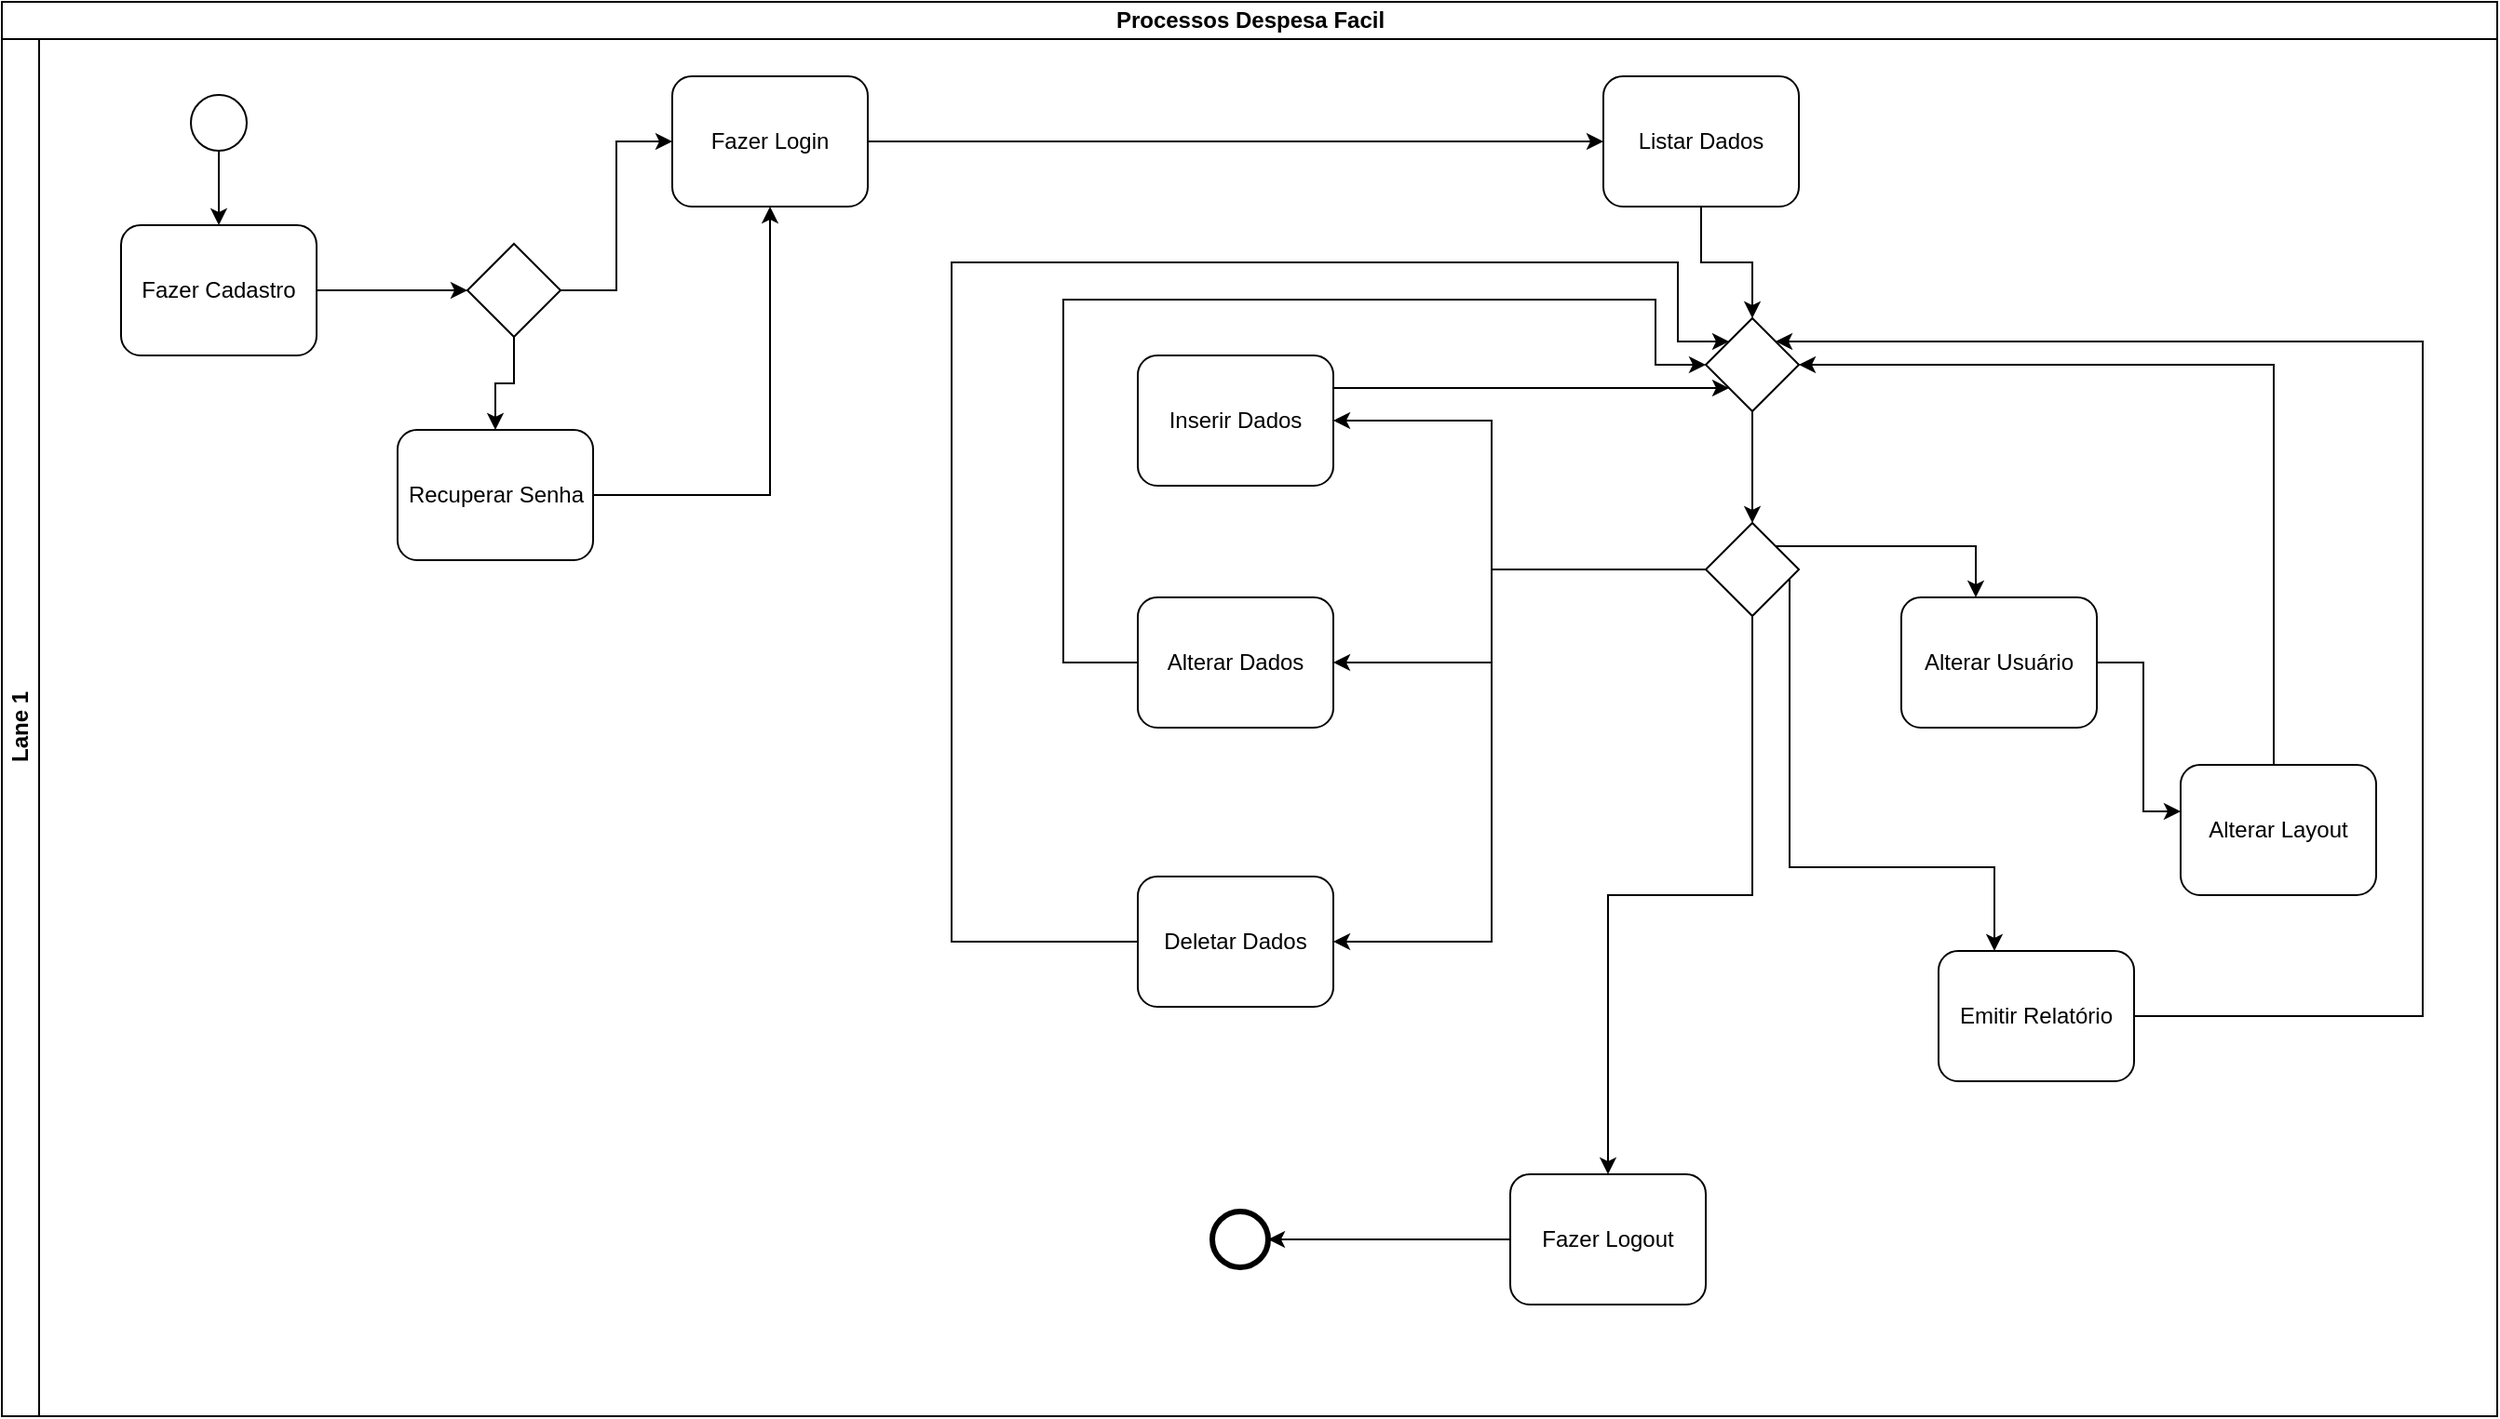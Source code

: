 <mxfile version="13.8.6" type="device"><diagram id="QeKA5LptIuNUa6X3PAm9" name="Page-1"><mxGraphModel dx="1375" dy="864" grid="1" gridSize="10" guides="1" tooltips="1" connect="1" arrows="1" fold="1" page="1" pageScale="1" pageWidth="827" pageHeight="1169" math="0" shadow="0"><root><mxCell id="0"/><mxCell id="1" parent="0"/><mxCell id="jW3MV8he_R2SFV6OMrMD-2" value="Processos Despesa Facil" style="swimlane;html=1;childLayout=stackLayout;resizeParent=1;resizeParentMax=0;horizontal=1;startSize=20;horizontalStack=0;" parent="1" vertex="1"><mxGeometry x="350" y="30" width="1340" height="760" as="geometry"/></mxCell><mxCell id="jW3MV8he_R2SFV6OMrMD-3" value="Lane 1" style="swimlane;html=1;startSize=20;horizontal=0;" parent="jW3MV8he_R2SFV6OMrMD-2" vertex="1"><mxGeometry y="20" width="1340" height="740" as="geometry"/></mxCell><mxCell id="jW3MV8he_R2SFV6OMrMD-18" style="edgeStyle=orthogonalEdgeStyle;rounded=0;orthogonalLoop=1;jettySize=auto;html=1;" parent="jW3MV8he_R2SFV6OMrMD-3" source="jW3MV8he_R2SFV6OMrMD-6" target="jW3MV8he_R2SFV6OMrMD-7" edge="1"><mxGeometry relative="1" as="geometry"/></mxCell><mxCell id="jW3MV8he_R2SFV6OMrMD-6" value="" style="shape=mxgraph.bpmn.shape;html=1;verticalLabelPosition=bottom;labelBackgroundColor=#ffffff;verticalAlign=top;align=center;perimeter=ellipsePerimeter;outlineConnect=0;outline=standard;symbol=general;" parent="jW3MV8he_R2SFV6OMrMD-3" vertex="1"><mxGeometry x="101.5" y="30" width="30" height="30" as="geometry"/></mxCell><mxCell id="jW3MV8he_R2SFV6OMrMD-19" style="edgeStyle=orthogonalEdgeStyle;rounded=0;orthogonalLoop=1;jettySize=auto;html=1;entryX=0;entryY=0.5;entryDx=0;entryDy=0;" parent="jW3MV8he_R2SFV6OMrMD-3" source="jW3MV8he_R2SFV6OMrMD-7" target="jW3MV8he_R2SFV6OMrMD-16" edge="1"><mxGeometry relative="1" as="geometry"/></mxCell><mxCell id="jW3MV8he_R2SFV6OMrMD-7" value="Fazer Cadastro" style="shape=ext;rounded=1;html=1;whiteSpace=wrap;" parent="jW3MV8he_R2SFV6OMrMD-3" vertex="1"><mxGeometry x="64" y="100" width="105" height="70" as="geometry"/></mxCell><mxCell id="jW3MV8he_R2SFV6OMrMD-25" style="edgeStyle=orthogonalEdgeStyle;rounded=0;orthogonalLoop=1;jettySize=auto;html=1;" parent="jW3MV8he_R2SFV6OMrMD-3" source="jW3MV8he_R2SFV6OMrMD-8" target="jW3MV8he_R2SFV6OMrMD-9" edge="1"><mxGeometry relative="1" as="geometry"><Array as="points"/></mxGeometry></mxCell><mxCell id="jW3MV8he_R2SFV6OMrMD-8" value="Fazer Login" style="shape=ext;rounded=1;html=1;whiteSpace=wrap;" parent="jW3MV8he_R2SFV6OMrMD-3" vertex="1"><mxGeometry x="360" y="20" width="105" height="70" as="geometry"/></mxCell><mxCell id="_Im8GOCfbBxofRd1Fh_X-6" style="edgeStyle=orthogonalEdgeStyle;rounded=0;orthogonalLoop=1;jettySize=auto;html=1;" edge="1" parent="jW3MV8he_R2SFV6OMrMD-3" source="jW3MV8he_R2SFV6OMrMD-9" target="_Im8GOCfbBxofRd1Fh_X-3"><mxGeometry relative="1" as="geometry"/></mxCell><mxCell id="jW3MV8he_R2SFV6OMrMD-9" value="Listar Dados" style="shape=ext;rounded=1;html=1;whiteSpace=wrap;" parent="jW3MV8he_R2SFV6OMrMD-3" vertex="1"><mxGeometry x="860" y="20" width="105" height="70" as="geometry"/></mxCell><mxCell id="jW3MV8he_R2SFV6OMrMD-21" style="edgeStyle=orthogonalEdgeStyle;rounded=0;orthogonalLoop=1;jettySize=auto;html=1;entryX=0.5;entryY=0;entryDx=0;entryDy=0;" parent="jW3MV8he_R2SFV6OMrMD-3" source="jW3MV8he_R2SFV6OMrMD-16" target="jW3MV8he_R2SFV6OMrMD-17" edge="1"><mxGeometry relative="1" as="geometry"/></mxCell><mxCell id="jW3MV8he_R2SFV6OMrMD-23" style="edgeStyle=orthogonalEdgeStyle;rounded=0;orthogonalLoop=1;jettySize=auto;html=1;entryX=0;entryY=0.5;entryDx=0;entryDy=0;" parent="jW3MV8he_R2SFV6OMrMD-3" source="jW3MV8he_R2SFV6OMrMD-16" target="jW3MV8he_R2SFV6OMrMD-8" edge="1"><mxGeometry relative="1" as="geometry"/></mxCell><mxCell id="jW3MV8he_R2SFV6OMrMD-16" value="" style="rhombus;whiteSpace=wrap;html=1;" parent="jW3MV8he_R2SFV6OMrMD-3" vertex="1"><mxGeometry x="250" y="110" width="50" height="50" as="geometry"/></mxCell><mxCell id="jW3MV8he_R2SFV6OMrMD-24" style="edgeStyle=orthogonalEdgeStyle;rounded=0;orthogonalLoop=1;jettySize=auto;html=1;entryX=0.5;entryY=1;entryDx=0;entryDy=0;" parent="jW3MV8he_R2SFV6OMrMD-3" source="jW3MV8he_R2SFV6OMrMD-17" target="jW3MV8he_R2SFV6OMrMD-8" edge="1"><mxGeometry relative="1" as="geometry"/></mxCell><mxCell id="jW3MV8he_R2SFV6OMrMD-17" value="Recuperar Senha" style="shape=ext;rounded=1;html=1;whiteSpace=wrap;" parent="jW3MV8he_R2SFV6OMrMD-3" vertex="1"><mxGeometry x="212.5" y="210" width="105" height="70" as="geometry"/></mxCell><mxCell id="jW3MV8he_R2SFV6OMrMD-31" style="edgeStyle=orthogonalEdgeStyle;rounded=0;orthogonalLoop=1;jettySize=auto;html=1;exitX=1;exitY=0;exitDx=0;exitDy=0;" parent="jW3MV8he_R2SFV6OMrMD-3" source="jW3MV8he_R2SFV6OMrMD-10" target="jW3MV8he_R2SFV6OMrMD-14" edge="1"><mxGeometry relative="1" as="geometry"><Array as="points"><mxPoint x="1060" y="273"/></Array></mxGeometry></mxCell><mxCell id="jW3MV8he_R2SFV6OMrMD-34" style="edgeStyle=orthogonalEdgeStyle;rounded=0;orthogonalLoop=1;jettySize=auto;html=1;" parent="jW3MV8he_R2SFV6OMrMD-3" source="jW3MV8he_R2SFV6OMrMD-10" target="jW3MV8he_R2SFV6OMrMD-33" edge="1"><mxGeometry relative="1" as="geometry"><Array as="points"><mxPoint x="960" y="445"/><mxPoint x="1070" y="445"/></Array></mxGeometry></mxCell><mxCell id="_Im8GOCfbBxofRd1Fh_X-5" style="edgeStyle=orthogonalEdgeStyle;rounded=0;orthogonalLoop=1;jettySize=auto;html=1;" edge="1" parent="jW3MV8he_R2SFV6OMrMD-3" source="jW3MV8he_R2SFV6OMrMD-10" target="jW3MV8he_R2SFV6OMrMD-35"><mxGeometry relative="1" as="geometry"/></mxCell><mxCell id="jW3MV8he_R2SFV6OMrMD-10" value="" style="rhombus;whiteSpace=wrap;html=1;" parent="jW3MV8he_R2SFV6OMrMD-3" vertex="1"><mxGeometry x="915" y="260" width="50" height="50" as="geometry"/></mxCell><mxCell id="jW3MV8he_R2SFV6OMrMD-32" style="edgeStyle=orthogonalEdgeStyle;rounded=0;orthogonalLoop=1;jettySize=auto;html=1;" parent="jW3MV8he_R2SFV6OMrMD-3" source="jW3MV8he_R2SFV6OMrMD-14" target="jW3MV8he_R2SFV6OMrMD-30" edge="1"><mxGeometry relative="1" as="geometry"><Array as="points"><mxPoint x="1150" y="335"/><mxPoint x="1150" y="415"/></Array></mxGeometry></mxCell><mxCell id="jW3MV8he_R2SFV6OMrMD-14" value="Alterar Usuário" style="shape=ext;rounded=1;html=1;whiteSpace=wrap;" parent="jW3MV8he_R2SFV6OMrMD-3" vertex="1"><mxGeometry x="1020" y="300" width="105" height="70" as="geometry"/></mxCell><mxCell id="_Im8GOCfbBxofRd1Fh_X-7" style="edgeStyle=orthogonalEdgeStyle;rounded=0;orthogonalLoop=1;jettySize=auto;html=1;entryX=1;entryY=0.5;entryDx=0;entryDy=0;" edge="1" parent="jW3MV8he_R2SFV6OMrMD-3" source="jW3MV8he_R2SFV6OMrMD-30" target="_Im8GOCfbBxofRd1Fh_X-3"><mxGeometry relative="1" as="geometry"><Array as="points"><mxPoint x="1220" y="175"/></Array></mxGeometry></mxCell><mxCell id="jW3MV8he_R2SFV6OMrMD-30" value="Alterar Layout" style="shape=ext;rounded=1;html=1;whiteSpace=wrap;" parent="jW3MV8he_R2SFV6OMrMD-3" vertex="1"><mxGeometry x="1170" y="390" width="105" height="70" as="geometry"/></mxCell><mxCell id="_Im8GOCfbBxofRd1Fh_X-12" style="edgeStyle=orthogonalEdgeStyle;rounded=0;orthogonalLoop=1;jettySize=auto;html=1;entryX=1;entryY=0;entryDx=0;entryDy=0;" edge="1" parent="jW3MV8he_R2SFV6OMrMD-3" source="jW3MV8he_R2SFV6OMrMD-33" target="_Im8GOCfbBxofRd1Fh_X-3"><mxGeometry relative="1" as="geometry"><Array as="points"><mxPoint x="1300" y="525"/><mxPoint x="1300" y="163"/></Array></mxGeometry></mxCell><mxCell id="jW3MV8he_R2SFV6OMrMD-33" value="Emitir Relatório" style="shape=ext;rounded=1;html=1;whiteSpace=wrap;" parent="jW3MV8he_R2SFV6OMrMD-3" vertex="1"><mxGeometry x="1040" y="490" width="105" height="70" as="geometry"/></mxCell><mxCell id="jW3MV8he_R2SFV6OMrMD-40" style="edgeStyle=orthogonalEdgeStyle;rounded=0;orthogonalLoop=1;jettySize=auto;html=1;entryX=1;entryY=0.5;entryDx=0;entryDy=0;" parent="jW3MV8he_R2SFV6OMrMD-3" source="jW3MV8he_R2SFV6OMrMD-35" target="jW3MV8he_R2SFV6OMrMD-39" edge="1"><mxGeometry relative="1" as="geometry"/></mxCell><mxCell id="jW3MV8he_R2SFV6OMrMD-35" value="Fazer Logout" style="shape=ext;rounded=1;html=1;whiteSpace=wrap;" parent="jW3MV8he_R2SFV6OMrMD-3" vertex="1"><mxGeometry x="810" y="610" width="105" height="70" as="geometry"/></mxCell><mxCell id="jW3MV8he_R2SFV6OMrMD-39" value="" style="shape=mxgraph.bpmn.shape;html=1;verticalLabelPosition=bottom;labelBackgroundColor=#ffffff;verticalAlign=top;align=center;perimeter=ellipsePerimeter;outlineConnect=0;outline=end;symbol=general;" parent="jW3MV8he_R2SFV6OMrMD-3" vertex="1"><mxGeometry x="650" y="630" width="30" height="30" as="geometry"/></mxCell><mxCell id="_Im8GOCfbBxofRd1Fh_X-4" style="edgeStyle=orthogonalEdgeStyle;rounded=0;orthogonalLoop=1;jettySize=auto;html=1;entryX=0.5;entryY=0;entryDx=0;entryDy=0;exitX=0.5;exitY=1;exitDx=0;exitDy=0;" edge="1" parent="jW3MV8he_R2SFV6OMrMD-3" source="_Im8GOCfbBxofRd1Fh_X-3" target="jW3MV8he_R2SFV6OMrMD-10"><mxGeometry relative="1" as="geometry"><Array as="points"><mxPoint x="940" y="200"/><mxPoint x="940" y="200"/></Array></mxGeometry></mxCell><mxCell id="_Im8GOCfbBxofRd1Fh_X-3" value="" style="rhombus;whiteSpace=wrap;html=1;" vertex="1" parent="jW3MV8he_R2SFV6OMrMD-3"><mxGeometry x="915" y="150" width="50" height="50" as="geometry"/></mxCell><mxCell id="_Im8GOCfbBxofRd1Fh_X-11" style="edgeStyle=orthogonalEdgeStyle;rounded=0;orthogonalLoop=1;jettySize=auto;html=1;entryX=0;entryY=0;entryDx=0;entryDy=0;" edge="1" parent="jW3MV8he_R2SFV6OMrMD-3" source="jW3MV8he_R2SFV6OMrMD-13" target="_Im8GOCfbBxofRd1Fh_X-3"><mxGeometry relative="1" as="geometry"><Array as="points"><mxPoint x="510" y="485"/><mxPoint x="510" y="120"/><mxPoint x="900" y="120"/></Array></mxGeometry></mxCell><mxCell id="jW3MV8he_R2SFV6OMrMD-13" value="Deletar Dados" style="shape=ext;rounded=1;html=1;whiteSpace=wrap;" parent="jW3MV8he_R2SFV6OMrMD-3" vertex="1"><mxGeometry x="610" y="450" width="105" height="70" as="geometry"/></mxCell><mxCell id="jW3MV8he_R2SFV6OMrMD-29" style="edgeStyle=orthogonalEdgeStyle;rounded=0;orthogonalLoop=1;jettySize=auto;html=1;entryX=1;entryY=0.5;entryDx=0;entryDy=0;" parent="jW3MV8he_R2SFV6OMrMD-3" source="jW3MV8he_R2SFV6OMrMD-10" target="jW3MV8he_R2SFV6OMrMD-13" edge="1"><mxGeometry relative="1" as="geometry"><Array as="points"><mxPoint x="800" y="285"/><mxPoint x="800" y="485"/></Array></mxGeometry></mxCell><mxCell id="_Im8GOCfbBxofRd1Fh_X-9" style="edgeStyle=orthogonalEdgeStyle;rounded=0;orthogonalLoop=1;jettySize=auto;html=1;entryX=0;entryY=0.5;entryDx=0;entryDy=0;" edge="1" parent="jW3MV8he_R2SFV6OMrMD-3" source="jW3MV8he_R2SFV6OMrMD-12" target="_Im8GOCfbBxofRd1Fh_X-3"><mxGeometry relative="1" as="geometry"><Array as="points"><mxPoint x="570" y="335"/><mxPoint x="570" y="140"/><mxPoint x="888" y="140"/></Array></mxGeometry></mxCell><mxCell id="jW3MV8he_R2SFV6OMrMD-12" value="Alterar Dados" style="shape=ext;rounded=1;html=1;whiteSpace=wrap;" parent="jW3MV8he_R2SFV6OMrMD-3" vertex="1"><mxGeometry x="610" y="300" width="105" height="70" as="geometry"/></mxCell><mxCell id="jW3MV8he_R2SFV6OMrMD-28" style="edgeStyle=orthogonalEdgeStyle;rounded=0;orthogonalLoop=1;jettySize=auto;html=1;" parent="jW3MV8he_R2SFV6OMrMD-3" source="jW3MV8he_R2SFV6OMrMD-10" target="jW3MV8he_R2SFV6OMrMD-12" edge="1"><mxGeometry relative="1" as="geometry"><Array as="points"><mxPoint x="800" y="285"/><mxPoint x="800" y="335"/></Array></mxGeometry></mxCell><mxCell id="jW3MV8he_R2SFV6OMrMD-11" value="Inserir Dados" style="shape=ext;rounded=1;html=1;whiteSpace=wrap;" parent="jW3MV8he_R2SFV6OMrMD-3" vertex="1"><mxGeometry x="610" y="170" width="105" height="70" as="geometry"/></mxCell><mxCell id="jW3MV8he_R2SFV6OMrMD-27" style="edgeStyle=orthogonalEdgeStyle;rounded=0;orthogonalLoop=1;jettySize=auto;html=1;entryX=1;entryY=0.5;entryDx=0;entryDy=0;" parent="jW3MV8he_R2SFV6OMrMD-3" source="jW3MV8he_R2SFV6OMrMD-10" target="jW3MV8he_R2SFV6OMrMD-11" edge="1"><mxGeometry relative="1" as="geometry"><Array as="points"><mxPoint x="800" y="285"/><mxPoint x="800" y="205"/></Array></mxGeometry></mxCell><mxCell id="_Im8GOCfbBxofRd1Fh_X-8" style="edgeStyle=orthogonalEdgeStyle;rounded=0;orthogonalLoop=1;jettySize=auto;html=1;entryX=0;entryY=1;entryDx=0;entryDy=0;" edge="1" parent="jW3MV8he_R2SFV6OMrMD-3" source="jW3MV8he_R2SFV6OMrMD-11" target="_Im8GOCfbBxofRd1Fh_X-3"><mxGeometry relative="1" as="geometry"><Array as="points"><mxPoint x="900" y="188"/></Array></mxGeometry></mxCell></root></mxGraphModel></diagram></mxfile>